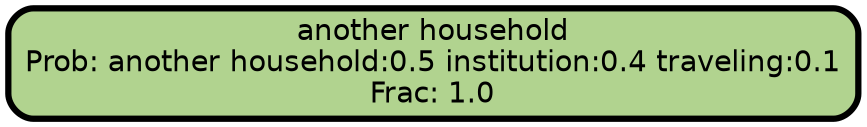 graph Tree {
node [shape=box, style="filled, rounded",color="black",penwidth="3",fontcolor="black",                 fontname=helvetica] ;
graph [ranksep="0 equally", splines=straight,                 bgcolor=transparent, dpi=200] ;
edge [fontname=helvetica, color=black] ;
0 [label="another household
Prob: another household:0.5 institution:0.4 traveling:0.1
Frac: 1.0", fillcolor="#b1d38f"] ;
{rank = same;}}